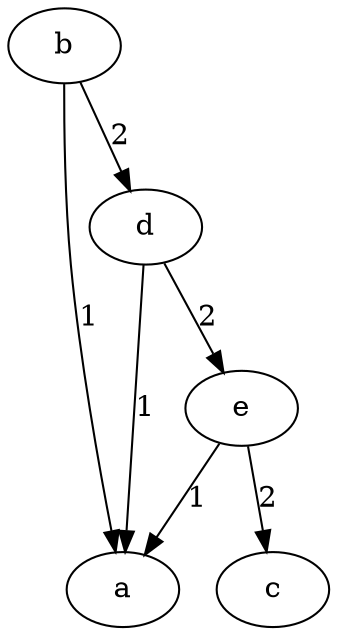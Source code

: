 digraph G{
fontname=cmr10;
"a"
"b"
"c"
"d"
"e"
"b" -> "a" [label="1"]
"b" -> "d" [label="2"]
"d" -> "a" [label="1"]
"d" -> "e" [label="2"]
"e" -> "a" [label="1"]
"e" -> "c" [label="2"]
}

